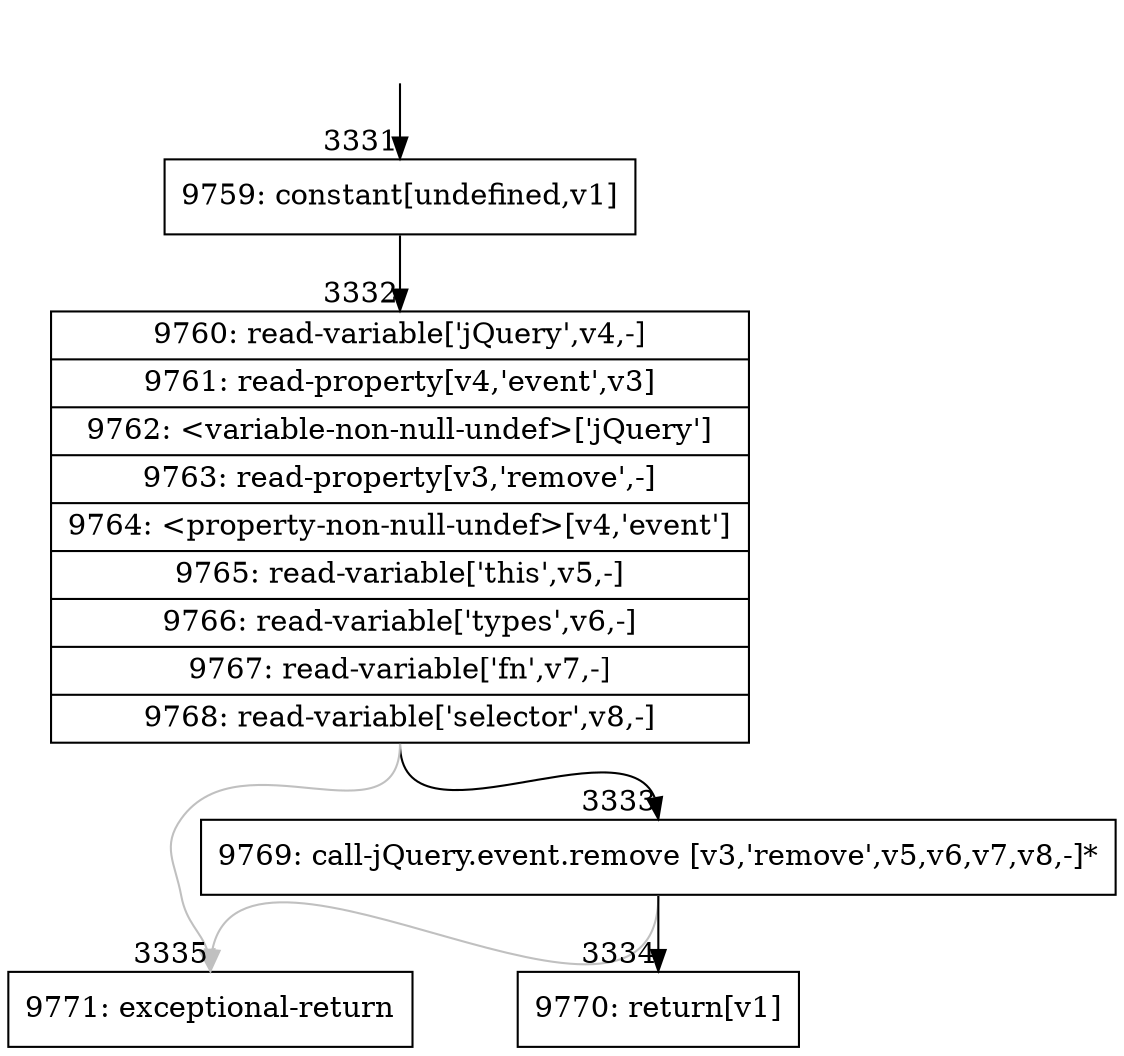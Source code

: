 digraph {
rankdir="TD"
BB_entry214[shape=none,label=""];
BB_entry214 -> BB3331 [tailport=s, headport=n, headlabel="    3331"]
BB3331 [shape=record label="{9759: constant[undefined,v1]}" ] 
BB3331 -> BB3332 [tailport=s, headport=n, headlabel="      3332"]
BB3332 [shape=record label="{9760: read-variable['jQuery',v4,-]|9761: read-property[v4,'event',v3]|9762: \<variable-non-null-undef\>['jQuery']|9763: read-property[v3,'remove',-]|9764: \<property-non-null-undef\>[v4,'event']|9765: read-variable['this',v5,-]|9766: read-variable['types',v6,-]|9767: read-variable['fn',v7,-]|9768: read-variable['selector',v8,-]}" ] 
BB3332 -> BB3333 [tailport=s, headport=n, headlabel="      3333"]
BB3332 -> BB3335 [tailport=s, headport=n, color=gray, headlabel="      3335"]
BB3333 [shape=record label="{9769: call-jQuery.event.remove [v3,'remove',v5,v6,v7,v8,-]*}" ] 
BB3333 -> BB3334 [tailport=s, headport=n, headlabel="      3334"]
BB3333 -> BB3335 [tailport=s, headport=n, color=gray]
BB3334 [shape=record label="{9770: return[v1]}" ] 
BB3335 [shape=record label="{9771: exceptional-return}" ] 
//#$~ 3656
}
